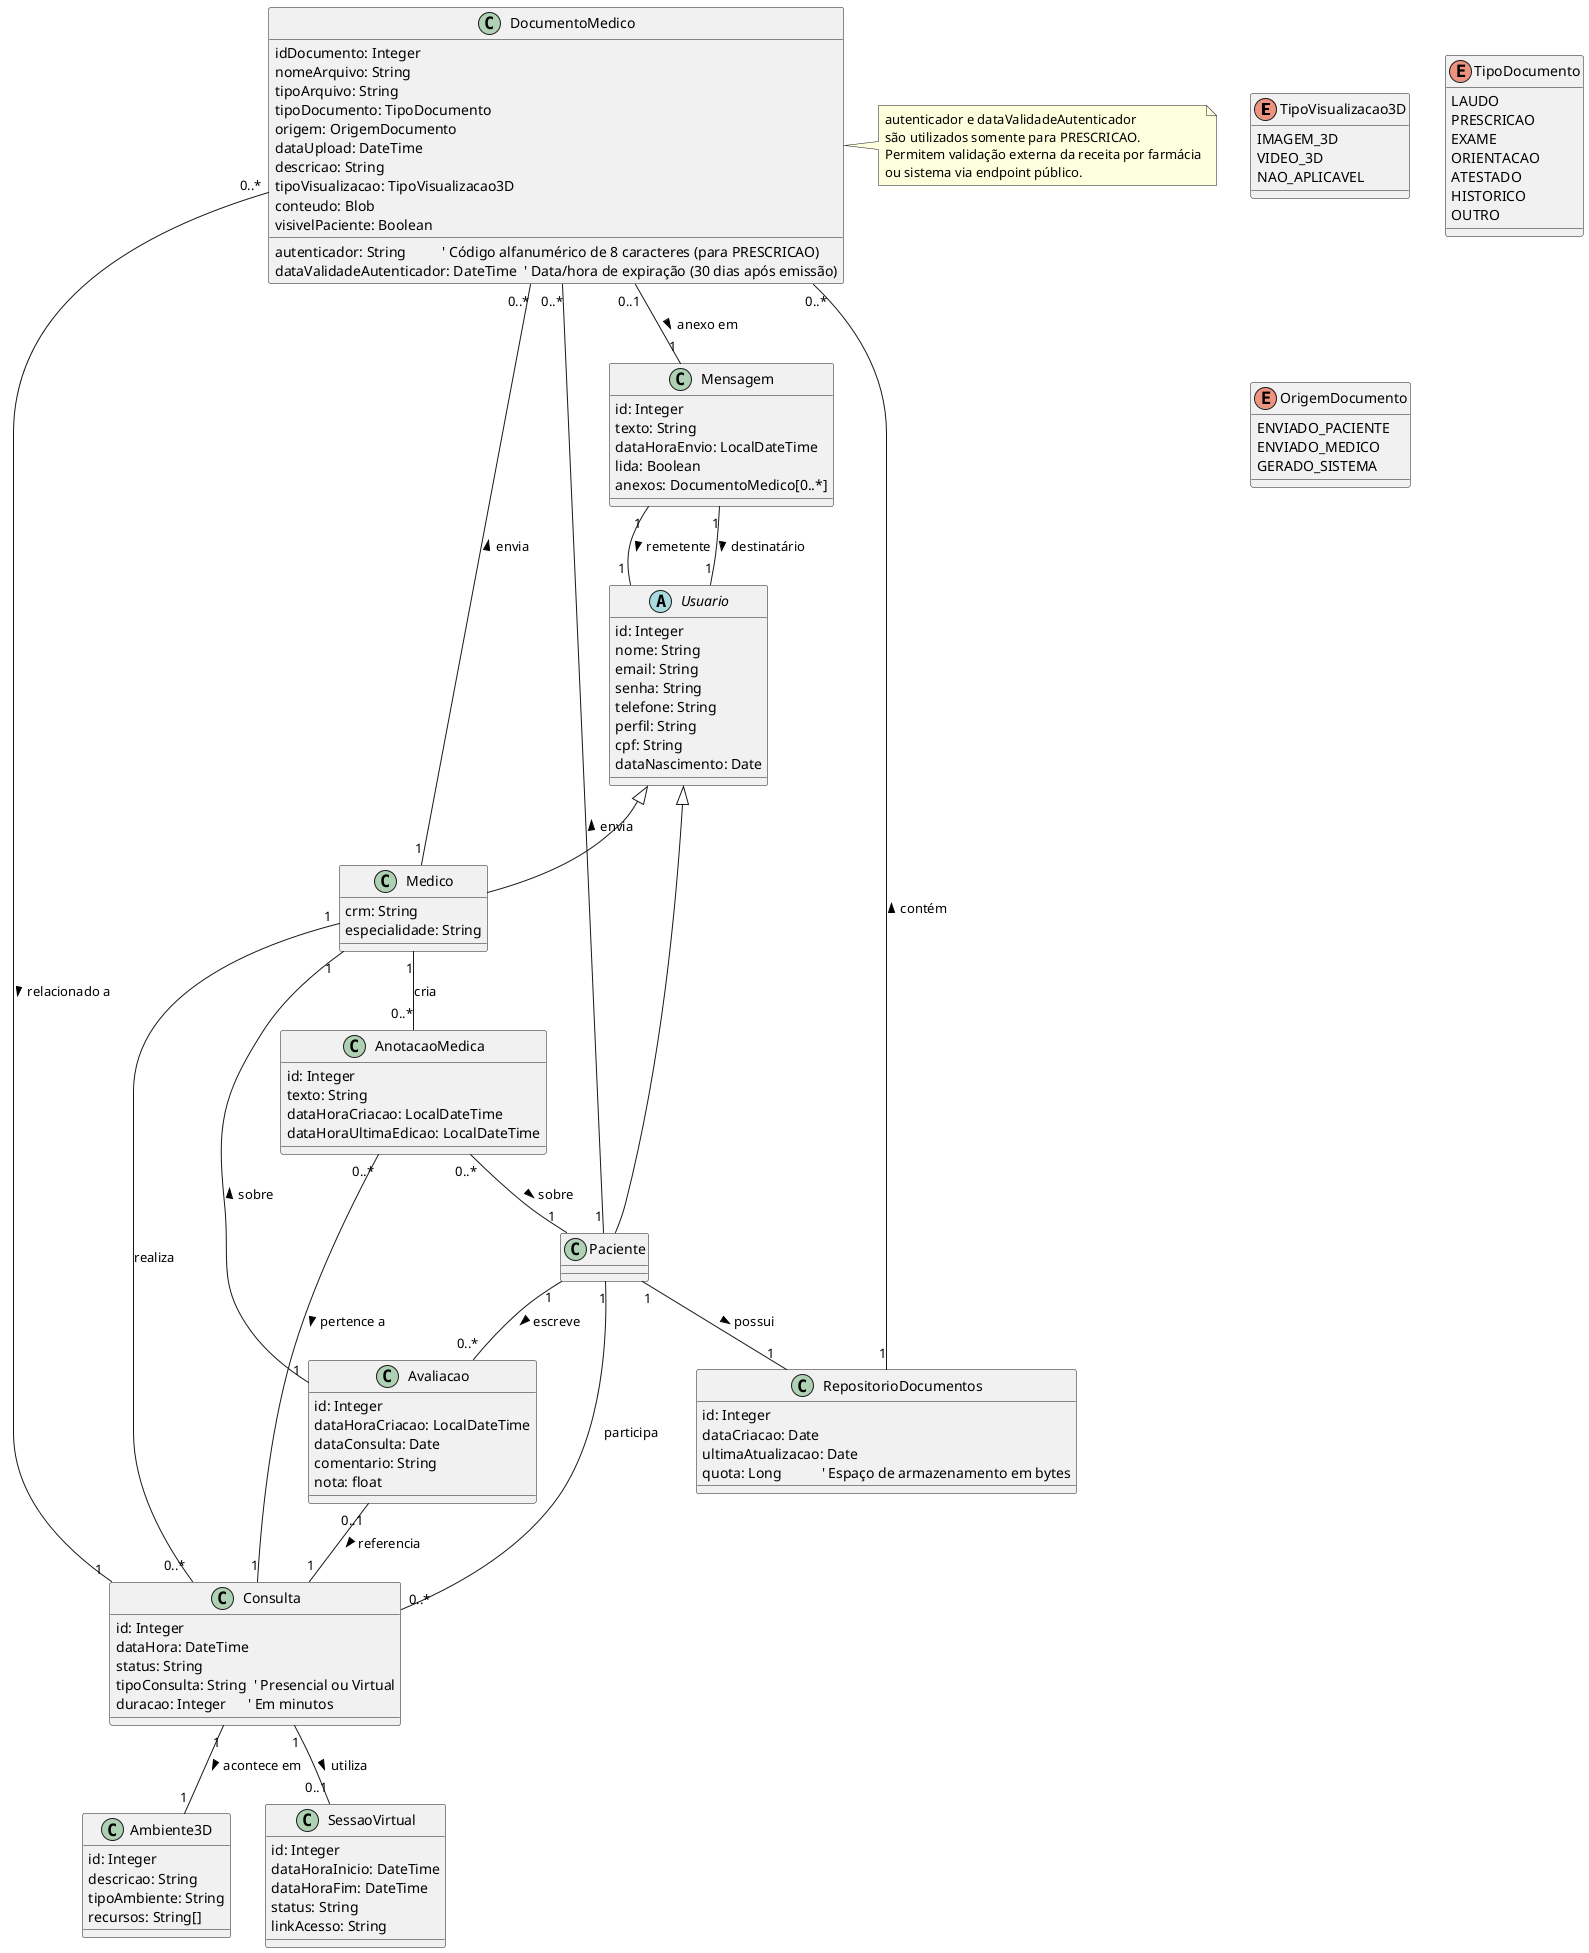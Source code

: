 @startuml
' Modelo de domínio combinado (classes de análise - atributos e associações)

enum TipoVisualizacao3D {
    IMAGEM_3D
    VIDEO_3D
    NAO_APLICAVEL
}

enum TipoDocumento {
    LAUDO
    PRESCRICAO
    EXAME
    ORIENTACAO
    ATESTADO
    HISTORICO
    OUTRO
}

enum OrigemDocumento {
    ENVIADO_PACIENTE
    ENVIADO_MEDICO
    GERADO_SISTEMA
}

abstract class Usuario {
    id: Integer
    nome: String
    email: String
    senha: String
    telefone: String
    perfil: String
    cpf: String
    dataNascimento: Date 
}

class Medico {
    crm: String
    especialidade: String 
}

class Paciente { 
    ' Herda atributos de Usuario
}

class Consulta {
    id: Integer
    dataHora: DateTime
    status: String
    tipoConsulta: String  ' Presencial ou Virtual
    duracao: Integer      ' Em minutos
}

class DocumentoMedico {
    idDocumento: Integer
    nomeArquivo: String
    tipoArquivo: String
    tipoDocumento: TipoDocumento
    origem: OrigemDocumento
    dataUpload: DateTime
    descricao: String
    tipoVisualizacao: TipoVisualizacao3D
    conteudo: Blob
    visivelPaciente: Boolean
    autenticador: String          ' Código alfanumérico de 8 caracteres (para PRESCRICAO)
    dataValidadeAutenticador: DateTime  ' Data/hora de expiração (30 dias após emissão)
}

' Observação: autenticador e dataValidadeAutenticador são preenchidos apenas quando tipoDocumento = PRESCRICAO.

class RepositorioDocumentos {
    id: Integer
    dataCriacao: Date
    ultimaAtualizacao: Date
    quota: Long           ' Espaço de armazenamento em bytes
}

class Ambiente3D {
    id: Integer
    descricao: String
    tipoAmbiente: String
    recursos: String[]
}

class AnotacaoMedica {
    id: Integer
    texto: String
    dataHoraCriacao: LocalDateTime
    dataHoraUltimaEdicao: LocalDateTime
}

class Mensagem {
    id: Integer
    texto: String
    dataHoraEnvio: LocalDateTime
    lida: Boolean
    anexos: DocumentoMedico[0..*]
}

class SessaoVirtual {
    id: Integer
    dataHoraInicio: DateTime
    dataHoraFim: DateTime
    status: String
    linkAcesso: String
}

class Avaliacao {
    id: Integer
    dataHoraCriacao: LocalDateTime
    dataConsulta: Date
    comentario: String
    nota: float
}

Usuario <|-- Medico 
Usuario <|-- Paciente

Medico "1" -- "0..*" Consulta : realiza
Paciente "1" -- "0..*" Consulta : participa
Consulta "1" -- "1" Ambiente3D : acontece em >
Consulta "1" -- "0..1" SessaoVirtual : utiliza >

Paciente "1" -- "1" RepositorioDocumentos : possui >
RepositorioDocumentos "1" -- "0..*" DocumentoMedico : contém >

DocumentoMedico "0..*" -- "1" Consulta : relacionado a >
DocumentoMedico "0..1" -- "1" Mensagem : anexo em >

Medico "1" -- "0..*" DocumentoMedico : envia >
Paciente "1" -- "0..*" DocumentoMedico : envia >

Medico "1" -- "0..*" AnotacaoMedica : cria
AnotacaoMedica "0..*" -- "1" Consulta : pertence a >
AnotacaoMedica "0..*" -- "1" Paciente : sobre >

Mensagem "1" -- "1" Usuario : remetente >
Mensagem "1" -- "1" Usuario : destinatário >

Paciente "1" -- "0..*" Avaliacao : escreve >
Avaliacao "1" -- "1" Medico : sobre >
Avaliacao "0..1" -- "1" Consulta : referencia >

note right of DocumentoMedico
autenticador e dataValidadeAutenticador
são utilizados somente para PRESCRICAO.
Permitem validação externa da receita por farmácia
ou sistema via endpoint público.
end note

@enduml
